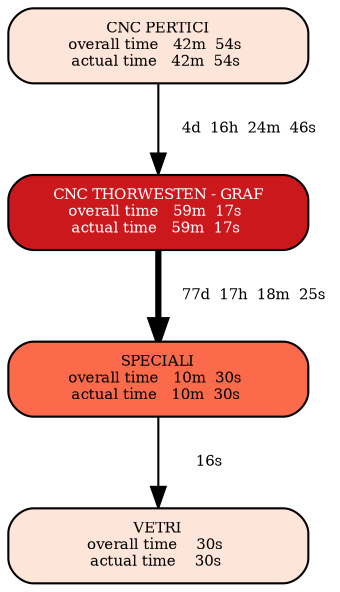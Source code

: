 digraph G {
  size="6"; 
  outputorder=edgesfirst; 
  edge[headclip=true, tailclip=false]; 
E3 [shape=box, style="filled, rounded", width=2, fontsize=7, fillcolor="/reds4/1", label="CNC PERTICI\n overall time   42m  54s  \n actual time   42m  54s  \n"];
E1 [shape=box, style="filled, rounded", width=2, fontsize=7, fillcolor="/reds4/3", label="SPECIALI\n overall time   10m  30s  \n actual time   10m  30s  \n"];
E4 [shape=box, style="filled, rounded", width=2, fontsize=7, fillcolor="/reds4/4" fontcolor=white, label="CNC THORWESTEN - GRAF\n overall time   59m  17s  \n actual time   59m  17s  \n"];
E2 [shape=box, style="filled, rounded", width=2, fontsize=7, fillcolor="/reds4/1", label="VETRI\n overall time    30s  \n actual time    30s  \n"];
E4 -> E1 [fontsize=7, penwidth= 3  , label="     77d  17h  18m  25s "];
E3 -> E4 [fontsize=7, penwidth= 1  , label="     4d  16h  24m  46s "];
E1 -> E2 [fontsize=7, penwidth= 1  , label="        16s "];
}
